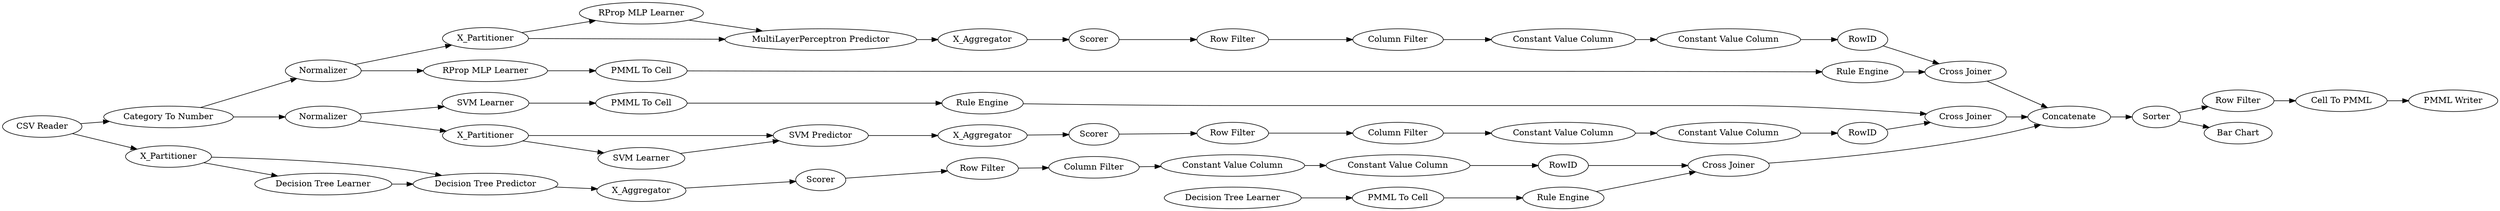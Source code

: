digraph {
	"-4823205823376067743_7" [label=X_Aggregator]
	"8998478481196037992_38" [label="Cross Joiner"]
	"8935458860568232941_292" [label="Constant Value Column"]
	"-7978614974168571527_32" [label="SVM Predictor"]
	"7109698828763859046_292" [label="Constant Value Column"]
	"8998478481196037992_32" [label="MultiLayerPerceptron Predictor"]
	"-2623170047393725087_53" [label="Row Filter"]
	"8998478481196037992_2" [label=X_Partitioner]
	"-2623170047393725087_54" [label="Cell To PMML"]
	"7109698828763859046_294" [label="Column Filter"]
	"4685644252428805471_35" [label="Rule Engine"]
	"-2623170047393725087_62" [label="CSV Reader"]
	"8998478481196037992_31" [label="RProp MLP Learner"]
	"9140513781195721980_33" [label="Decision Tree Learner"]
	"8935458860568232941_294" [label="Column Filter"]
	"4685644252428805471_33" [label="SVM Learner"]
	"-7978614974168571527_7" [label=X_Aggregator]
	"-8566784534449980431_294" [label="Column Filter"]
	"-2623170047393725087_52" [label=Sorter]
	"8935458860568232941_293" [label=RowID]
	"-7978614974168571527_31" [label="SVM Learner"]
	"-2623170047393725087_59" [label="Bar Chart"]
	"-2623170047393725087_60" [label=Concatenate]
	"8998478481196037992_39" [label=Normalizer]
	"4685644252428805471_34" [label="PMML To Cell"]
	"7109698828763859046_290" [label="Constant Value Column"]
	"-8566784534449980431_292" [label="Constant Value Column"]
	"3862179008135854381_22" [label="PMML To Cell"]
	"-4823205823376067743_38" [label="Cross Joiner"]
	"3862179008135854381_34" [label="Rule Engine"]
	"8998478481196037992_7" [label=X_Aggregator]
	"-4823205823376067743_31" [label="Decision Tree Learner"]
	"-8566784534449980431_293" [label=RowID]
	"-8566784534449980431_290" [label="Constant Value Column"]
	"-7978614974168571527_40" [label=Normalizer]
	"7109698828763859046_293" [label=RowID]
	"-4823205823376067743_39" [label=Scorer]
	"-8566784534449980431_9" [label="Row Filter"]
	"-4823205823376067743_2" [label=X_Partitioner]
	"-2623170047393725087_61" [label="PMML Writer"]
	"-4823205823376067743_32" [label="Decision Tree Predictor"]
	"-7978614974168571527_2" [label=X_Partitioner]
	"7109698828763859046_9" [label="Row Filter"]
	"-2623170047393725087_58" [label="Category To Number"]
	"8935458860568232941_290" [label="Constant Value Column"]
	"9140513781195721980_34" [label="Rule Engine"]
	"8935458860568232941_9" [label="Row Filter"]
	"-7978614974168571527_39" [label="Cross Joiner"]
	"-7978614974168571527_41" [label=Scorer]
	"3862179008135854381_35" [label="RProp MLP Learner"]
	"9140513781195721980_28" [label="PMML To Cell"]
	"8998478481196037992_40" [label=Scorer]
	"8998478481196037992_39" -> "8998478481196037992_2"
	"8935458860568232941_9" -> "8935458860568232941_294"
	"-7978614974168571527_40" -> "4685644252428805471_33"
	"-8566784534449980431_294" -> "-8566784534449980431_290"
	"3862179008135854381_22" -> "3862179008135854381_34"
	"7109698828763859046_293" -> "-4823205823376067743_38"
	"-2623170047393725087_58" -> "8998478481196037992_39"
	"4685644252428805471_34" -> "4685644252428805471_35"
	"7109698828763859046_290" -> "7109698828763859046_292"
	"-7978614974168571527_32" -> "-7978614974168571527_7"
	"-2623170047393725087_52" -> "-2623170047393725087_53"
	"3862179008135854381_35" -> "3862179008135854381_22"
	"8998478481196037992_40" -> "8935458860568232941_9"
	"-2623170047393725087_60" -> "-2623170047393725087_52"
	"8935458860568232941_294" -> "8935458860568232941_290"
	"-8566784534449980431_9" -> "-8566784534449980431_294"
	"-8566784534449980431_290" -> "-8566784534449980431_292"
	"-2623170047393725087_54" -> "-2623170047393725087_61"
	"-7978614974168571527_40" -> "-7978614974168571527_2"
	"8935458860568232941_290" -> "8935458860568232941_292"
	"-2623170047393725087_62" -> "-2623170047393725087_58"
	"-2623170047393725087_52" -> "-2623170047393725087_59"
	"8998478481196037992_2" -> "8998478481196037992_32"
	"9140513781195721980_28" -> "9140513781195721980_34"
	"-4823205823376067743_2" -> "-4823205823376067743_32"
	"8998478481196037992_7" -> "8998478481196037992_40"
	"-2623170047393725087_58" -> "-7978614974168571527_40"
	"-4823205823376067743_39" -> "7109698828763859046_9"
	"4685644252428805471_33" -> "4685644252428805471_34"
	"-7978614974168571527_2" -> "-7978614974168571527_32"
	"-4823205823376067743_31" -> "-4823205823376067743_32"
	"4685644252428805471_35" -> "-7978614974168571527_39"
	"8998478481196037992_32" -> "8998478481196037992_7"
	"-7978614974168571527_31" -> "-7978614974168571527_32"
	"-2623170047393725087_62" -> "-4823205823376067743_2"
	"7109698828763859046_9" -> "7109698828763859046_294"
	"8998478481196037992_31" -> "8998478481196037992_32"
	"-7978614974168571527_7" -> "-7978614974168571527_41"
	"-8566784534449980431_292" -> "-8566784534449980431_293"
	"-4823205823376067743_2" -> "-4823205823376067743_31"
	"-4823205823376067743_32" -> "-4823205823376067743_7"
	"-8566784534449980431_293" -> "-7978614974168571527_39"
	"-7978614974168571527_41" -> "-8566784534449980431_9"
	"8998478481196037992_38" -> "-2623170047393725087_60"
	"-7978614974168571527_2" -> "-7978614974168571527_31"
	"8998478481196037992_2" -> "8998478481196037992_31"
	"7109698828763859046_292" -> "7109698828763859046_293"
	"8935458860568232941_292" -> "8935458860568232941_293"
	"9140513781195721980_33" -> "9140513781195721980_28"
	"8935458860568232941_293" -> "8998478481196037992_38"
	"-7978614974168571527_39" -> "-2623170047393725087_60"
	"3862179008135854381_34" -> "8998478481196037992_38"
	"7109698828763859046_294" -> "7109698828763859046_290"
	"-4823205823376067743_7" -> "-4823205823376067743_39"
	"8998478481196037992_39" -> "3862179008135854381_35"
	"-4823205823376067743_38" -> "-2623170047393725087_60"
	"9140513781195721980_34" -> "-4823205823376067743_38"
	"-2623170047393725087_53" -> "-2623170047393725087_54"
	rankdir=LR
}
